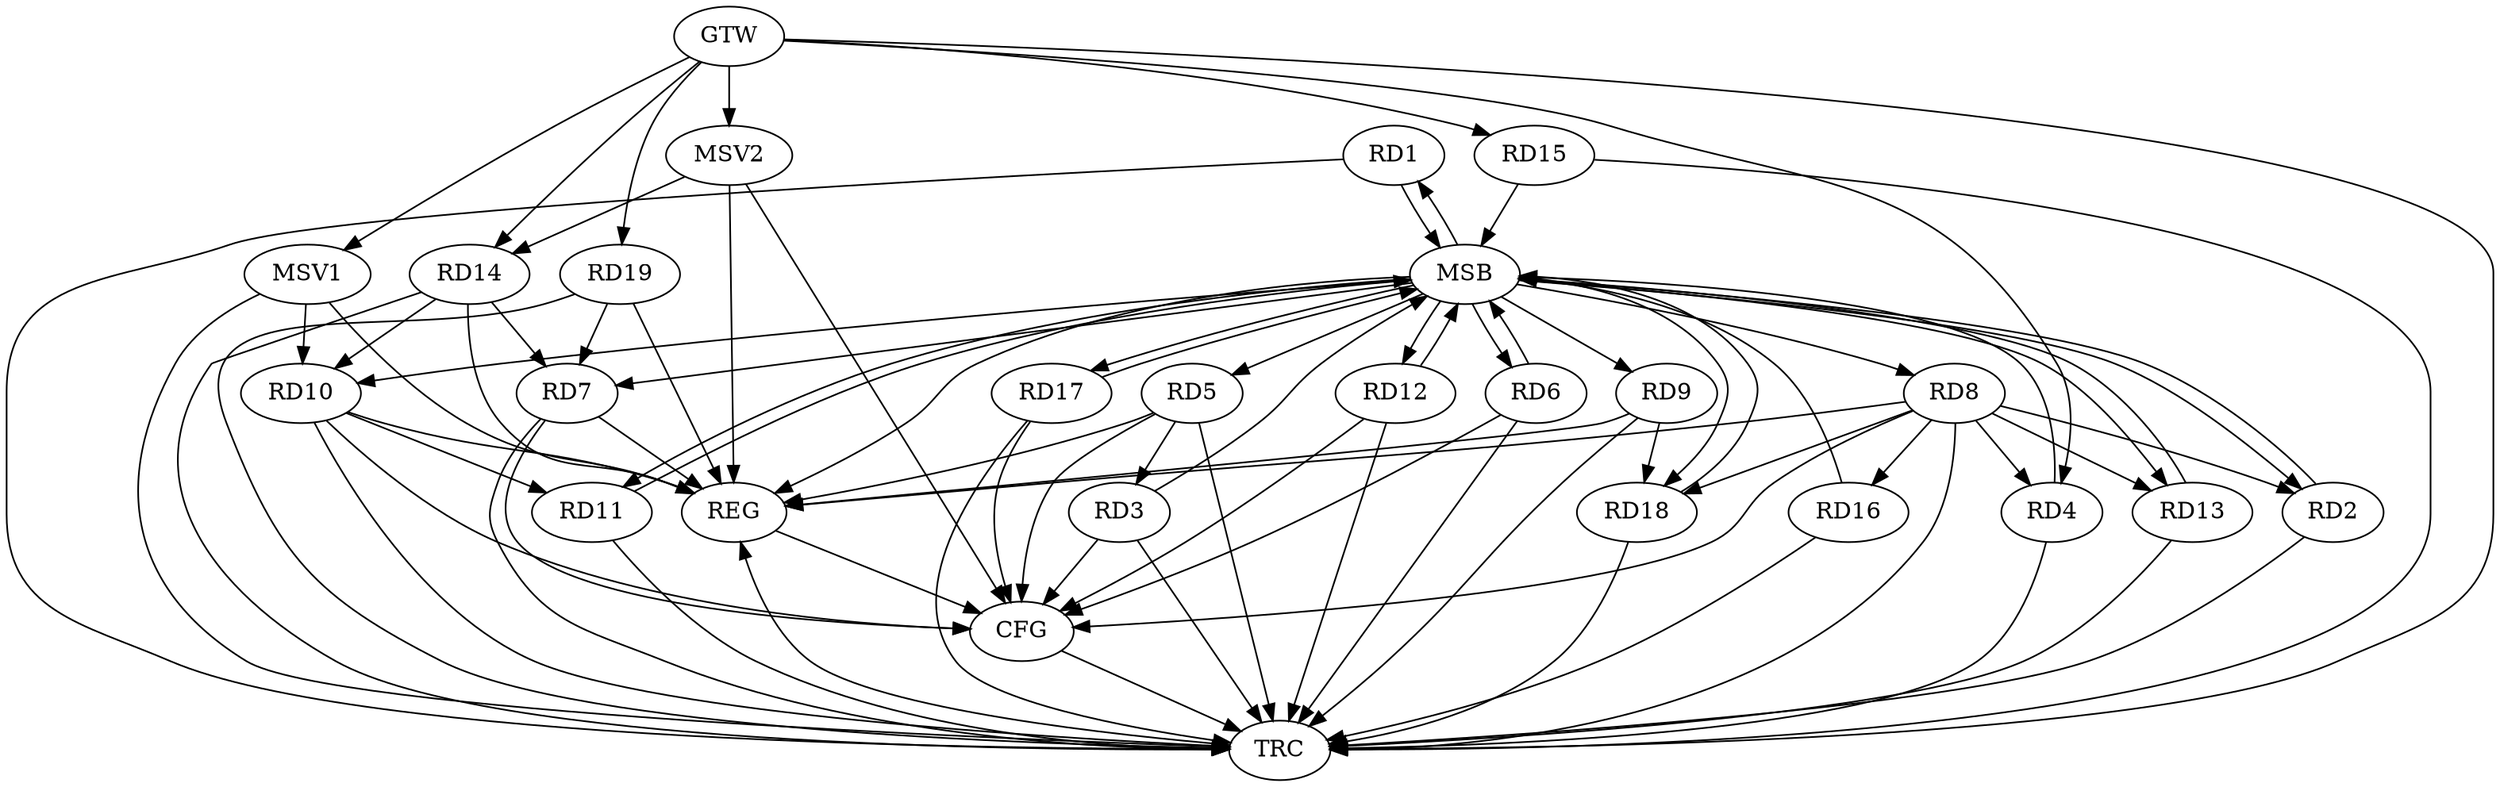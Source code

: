 strict digraph G {
  RD1 [ label="RD1" ];
  RD2 [ label="RD2" ];
  RD3 [ label="RD3" ];
  RD4 [ label="RD4" ];
  RD5 [ label="RD5" ];
  RD6 [ label="RD6" ];
  RD7 [ label="RD7" ];
  RD8 [ label="RD8" ];
  RD9 [ label="RD9" ];
  RD10 [ label="RD10" ];
  RD11 [ label="RD11" ];
  RD12 [ label="RD12" ];
  RD13 [ label="RD13" ];
  RD14 [ label="RD14" ];
  RD15 [ label="RD15" ];
  RD16 [ label="RD16" ];
  RD17 [ label="RD17" ];
  RD18 [ label="RD18" ];
  RD19 [ label="RD19" ];
  GTW [ label="GTW" ];
  REG [ label="REG" ];
  MSB [ label="MSB" ];
  CFG [ label="CFG" ];
  TRC [ label="TRC" ];
  MSV1 [ label="MSV1" ];
  MSV2 [ label="MSV2" ];
  RD5 -> RD3;
  RD14 -> RD7;
  RD19 -> RD7;
  RD8 -> RD16;
  RD8 -> RD18;
  RD9 -> RD18;
  RD10 -> RD11;
  RD14 -> RD10;
  GTW -> RD4;
  GTW -> RD14;
  GTW -> RD15;
  GTW -> RD19;
  RD5 -> REG;
  RD7 -> REG;
  RD8 -> REG;
  RD9 -> REG;
  RD10 -> REG;
  RD14 -> REG;
  RD19 -> REG;
  RD1 -> MSB;
  MSB -> REG;
  RD2 -> MSB;
  RD3 -> MSB;
  RD4 -> MSB;
  MSB -> RD1;
  MSB -> RD2;
  MSB -> RD8;
  MSB -> RD13;
  RD6 -> MSB;
  MSB -> RD11;
  RD11 -> MSB;
  MSB -> RD5;
  MSB -> RD9;
  RD12 -> MSB;
  MSB -> RD18;
  RD13 -> MSB;
  MSB -> RD12;
  RD15 -> MSB;
  MSB -> RD6;
  MSB -> RD7;
  MSB -> RD10;
  RD16 -> MSB;
  MSB -> RD17;
  RD17 -> MSB;
  RD18 -> MSB;
  RD3 -> CFG;
  RD7 -> CFG;
  RD17 -> CFG;
  RD8 -> CFG;
  RD10 -> CFG;
  RD5 -> CFG;
  RD6 -> CFG;
  RD12 -> CFG;
  REG -> CFG;
  RD1 -> TRC;
  RD2 -> TRC;
  RD3 -> TRC;
  RD4 -> TRC;
  RD5 -> TRC;
  RD6 -> TRC;
  RD7 -> TRC;
  RD8 -> TRC;
  RD9 -> TRC;
  RD10 -> TRC;
  RD11 -> TRC;
  RD12 -> TRC;
  RD13 -> TRC;
  RD14 -> TRC;
  RD15 -> TRC;
  RD16 -> TRC;
  RD17 -> TRC;
  RD18 -> TRC;
  RD19 -> TRC;
  GTW -> TRC;
  CFG -> TRC;
  TRC -> REG;
  RD8 -> RD4;
  RD8 -> RD2;
  RD8 -> RD13;
  MSV1 -> RD10;
  GTW -> MSV1;
  MSV1 -> REG;
  MSV1 -> TRC;
  MSV2 -> RD14;
  GTW -> MSV2;
  MSV2 -> REG;
  MSV2 -> CFG;
}
